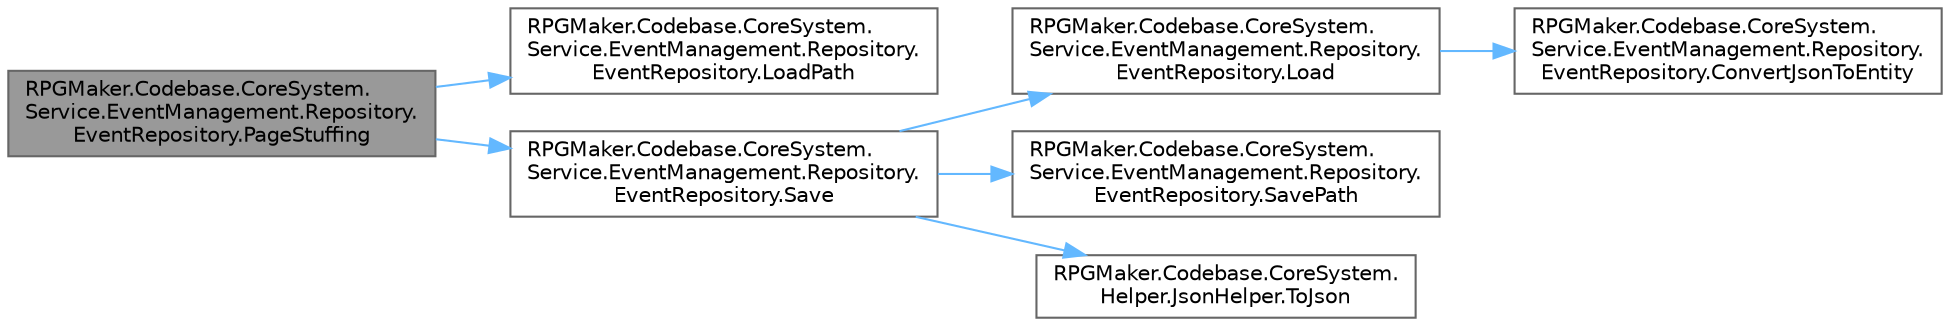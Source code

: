 digraph "RPGMaker.Codebase.CoreSystem.Service.EventManagement.Repository.EventRepository.PageStuffing"
{
 // LATEX_PDF_SIZE
  bgcolor="transparent";
  edge [fontname=Helvetica,fontsize=10,labelfontname=Helvetica,labelfontsize=10];
  node [fontname=Helvetica,fontsize=10,shape=box,height=0.2,width=0.4];
  rankdir="LR";
  Node1 [id="Node000001",label="RPGMaker.Codebase.CoreSystem.\lService.EventManagement.Repository.\lEventRepository.PageStuffing",height=0.2,width=0.4,color="gray40", fillcolor="grey60", style="filled", fontcolor="black",tooltip="😁 ページ・詰め物"];
  Node1 -> Node2 [id="edge1_Node000001_Node000002",color="steelblue1",style="solid",tooltip=" "];
  Node2 [id="Node000002",label="RPGMaker.Codebase.CoreSystem.\lService.EventManagement.Repository.\lEventRepository.LoadPath",height=0.2,width=0.4,color="grey40", fillcolor="white", style="filled",URL="$d9/d21/class_r_p_g_maker_1_1_codebase_1_1_core_system_1_1_service_1_1_event_management_1_1_repository_1_1_event_repository.html#a0568da9e3d03b09a41e058b76b366b79",tooltip="😁 パス読込"];
  Node1 -> Node3 [id="edge2_Node000001_Node000003",color="steelblue1",style="solid",tooltip=" "];
  Node3 [id="Node000003",label="RPGMaker.Codebase.CoreSystem.\lService.EventManagement.Repository.\lEventRepository.Save",height=0.2,width=0.4,color="grey40", fillcolor="white", style="filled",URL="$d9/d21/class_r_p_g_maker_1_1_codebase_1_1_core_system_1_1_service_1_1_event_management_1_1_repository_1_1_event_repository.html#a85d97192a962f0e45d63429ec5e5dc2d",tooltip="😁 保存"];
  Node3 -> Node4 [id="edge3_Node000003_Node000004",color="steelblue1",style="solid",tooltip=" "];
  Node4 [id="Node000004",label="RPGMaker.Codebase.CoreSystem.\lService.EventManagement.Repository.\lEventRepository.Load",height=0.2,width=0.4,color="grey40", fillcolor="white", style="filled",URL="$d9/d21/class_r_p_g_maker_1_1_codebase_1_1_core_system_1_1_service_1_1_event_management_1_1_repository_1_1_event_repository.html#aa07a22564e7e157ac3cb0b8861980079",tooltip="😁 読込"];
  Node4 -> Node5 [id="edge4_Node000004_Node000005",color="steelblue1",style="solid",tooltip=" "];
  Node5 [id="Node000005",label="RPGMaker.Codebase.CoreSystem.\lService.EventManagement.Repository.\lEventRepository.ConvertJsonToEntity",height=0.2,width=0.4,color="grey40", fillcolor="white", style="filled",URL="$d9/d21/class_r_p_g_maker_1_1_codebase_1_1_core_system_1_1_service_1_1_event_management_1_1_repository_1_1_event_repository.html#a362b89e9d43c8ed34a1fd0ad62001db2",tooltip="😁 JSONからエンティティへ変換"];
  Node3 -> Node6 [id="edge5_Node000003_Node000006",color="steelblue1",style="solid",tooltip=" "];
  Node6 [id="Node000006",label="RPGMaker.Codebase.CoreSystem.\lService.EventManagement.Repository.\lEventRepository.SavePath",height=0.2,width=0.4,color="grey40", fillcolor="white", style="filled",URL="$d9/d21/class_r_p_g_maker_1_1_codebase_1_1_core_system_1_1_service_1_1_event_management_1_1_repository_1_1_event_repository.html#a04ab7e6ca381cb3a66957ab68af0ee05",tooltip="😁 パス保存"];
  Node3 -> Node7 [id="edge6_Node000003_Node000007",color="steelblue1",style="solid",tooltip=" "];
  Node7 [id="Node000007",label="RPGMaker.Codebase.CoreSystem.\lHelper.JsonHelper.ToJson",height=0.2,width=0.4,color="grey40", fillcolor="white", style="filled",URL="$d8/dd0/class_r_p_g_maker_1_1_codebase_1_1_core_system_1_1_helper_1_1_json_helper.html#a769989dc78ae92d5e53c0aec69a8bec7",tooltip="😁 JsonUtility.ToJsonを使えるようにするためだけのwrapper"];
}
